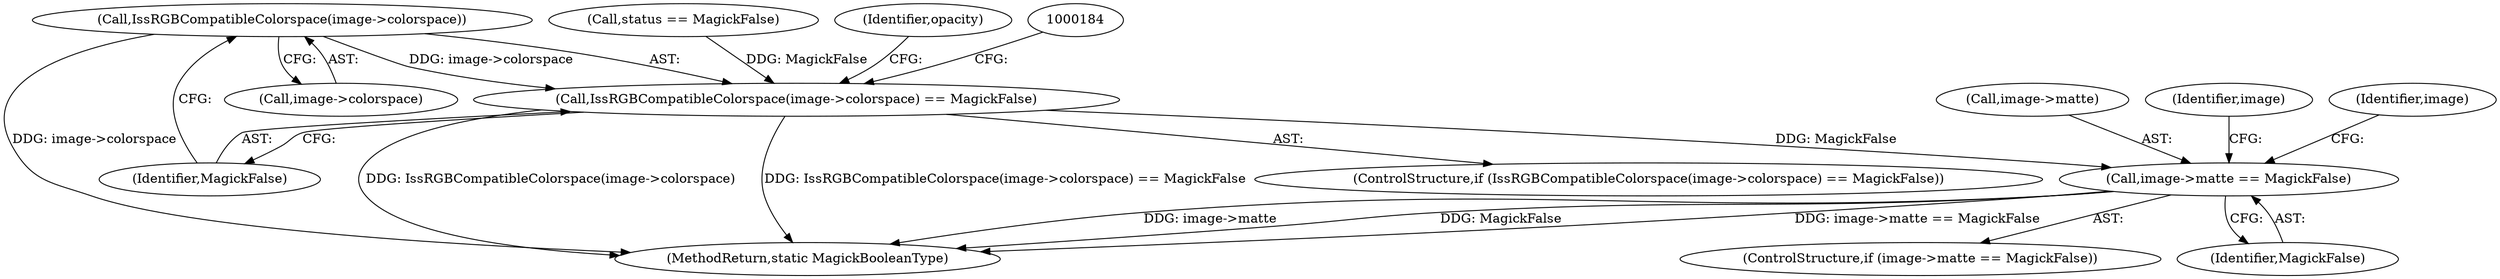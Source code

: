 digraph "0_ImageMagick_10b3823a7619ed22d42764733eb052c4159bc8c1_1@pointer" {
"1000178" [label="(Call,IssRGBCompatibleColorspace(image->colorspace))"];
"1000177" [label="(Call,IssRGBCompatibleColorspace(image->colorspace) == MagickFalse)"];
"1000193" [label="(Call,image->matte == MagickFalse)"];
"1000194" [label="(Call,image->matte)"];
"1000171" [label="(Call,status == MagickFalse)"];
"1000203" [label="(Identifier,image)"];
"1000192" [label="(ControlStructure,if (image->matte == MagickFalse))"];
"1000224" [label="(Identifier,image)"];
"1000179" [label="(Call,image->colorspace)"];
"1000197" [label="(Identifier,MagickFalse)"];
"1000178" [label="(Call,IssRGBCompatibleColorspace(image->colorspace))"];
"1000588" [label="(MethodReturn,static MagickBooleanType)"];
"1000176" [label="(ControlStructure,if (IssRGBCompatibleColorspace(image->colorspace) == MagickFalse))"];
"1000193" [label="(Call,image->matte == MagickFalse)"];
"1000177" [label="(Call,IssRGBCompatibleColorspace(image->colorspace) == MagickFalse)"];
"1000189" [label="(Identifier,opacity)"];
"1000182" [label="(Identifier,MagickFalse)"];
"1000178" -> "1000177"  [label="AST: "];
"1000178" -> "1000179"  [label="CFG: "];
"1000179" -> "1000178"  [label="AST: "];
"1000182" -> "1000178"  [label="CFG: "];
"1000178" -> "1000588"  [label="DDG: image->colorspace"];
"1000178" -> "1000177"  [label="DDG: image->colorspace"];
"1000177" -> "1000176"  [label="AST: "];
"1000177" -> "1000182"  [label="CFG: "];
"1000182" -> "1000177"  [label="AST: "];
"1000184" -> "1000177"  [label="CFG: "];
"1000189" -> "1000177"  [label="CFG: "];
"1000177" -> "1000588"  [label="DDG: IssRGBCompatibleColorspace(image->colorspace)"];
"1000177" -> "1000588"  [label="DDG: IssRGBCompatibleColorspace(image->colorspace) == MagickFalse"];
"1000171" -> "1000177"  [label="DDG: MagickFalse"];
"1000177" -> "1000193"  [label="DDG: MagickFalse"];
"1000193" -> "1000192"  [label="AST: "];
"1000193" -> "1000197"  [label="CFG: "];
"1000194" -> "1000193"  [label="AST: "];
"1000197" -> "1000193"  [label="AST: "];
"1000203" -> "1000193"  [label="CFG: "];
"1000224" -> "1000193"  [label="CFG: "];
"1000193" -> "1000588"  [label="DDG: image->matte"];
"1000193" -> "1000588"  [label="DDG: MagickFalse"];
"1000193" -> "1000588"  [label="DDG: image->matte == MagickFalse"];
}
